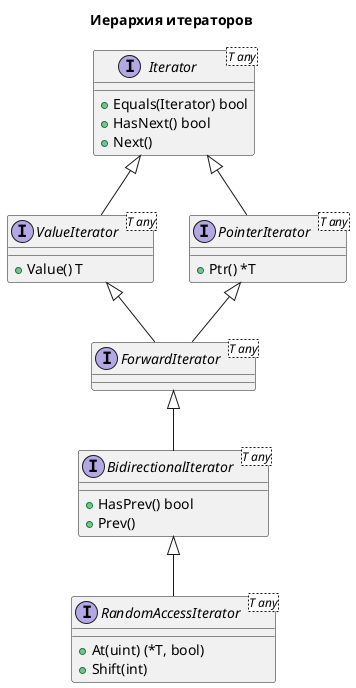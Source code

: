 @startuml
'https://plantuml.com/class-diagram

title "Иерархия итераторов"

interface Iterator<T any> {
    +Equals(Iterator) bool
    +HasNext() bool
    +Next()
}

interface ValueIterator<T any> {
    +Value() T
}

interface PointerIterator<T any> {
    +Ptr() *T
}

interface ForwardIterator<T any> {}

interface BidirectionalIterator<T any> {
    +HasPrev() bool
    +Prev()
}

interface RandomAccessIterator<T any> {
    +At(uint) (*T, bool)
    +Shift(int)
}

Iterator <|-- ValueIterator
Iterator <|-- PointerIterator
ValueIterator <|-- ForwardIterator
PointerIterator <|-- ForwardIterator
ForwardIterator <|-- BidirectionalIterator
BidirectionalIterator <|-- RandomAccessIterator


@enduml